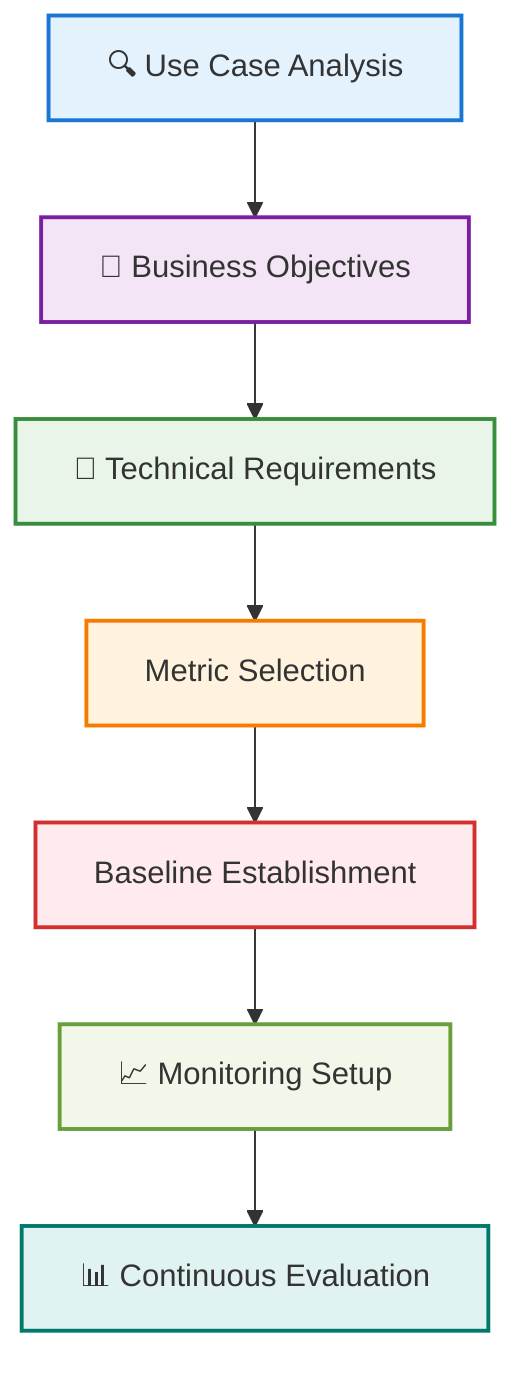 %% Enhanced performance-metrics_diagram_1.mmd with better fonts and colors
%% Generated by enhance_mermaid_diagrams.py

graph TD
    A["🔍 Use Case Analysis"] --> B["💼 Business Objectives"]
    B --> C["🔧 Technical Requirements"]
    C --> D["Metric Selection"]
    D --> E["Baseline Establishment"]
    E --> F["📈 Monitoring Setup"]
    F --> G["📊 Continuous Evaluation"]
    
    style A fill:#e3f2fd,stroke:#1976d2,stroke-width:2px
    style B fill:#f3e5f5,stroke:#7b1fa2,stroke-width:2px
    style C fill:#e8f5e8,stroke:#388e3c,stroke-width:2px
    style D fill:#fff3e0,stroke:#f57c00,stroke-width:2px
    style E fill:#ffebee,stroke:#d32f2f,stroke-width:2px
    style F fill:#f1f8e9,stroke:#689f38,stroke-width:2px
    style G fill:#e0f2f1,stroke:#00796b,stroke-width:2px

classDef primary fill:#e8f4fd,stroke:#1976d2,stroke-width:3px,color:#0d47a1,font-size:14px,font-weight:bold
classDef secondary fill:#f3e5f5,stroke:#7b1fa2,stroke-width:3px,color:#4a148c,font-size:13px,font-weight:bold
classDef success fill:#e8f5e8,stroke:#388e3c,stroke-width:3px,color:#1b5e20,font-size:13px,font-weight:bold
classDef warning fill:#fff3e0,stroke:#f57c00,stroke-width:3px,color:#e65100,font-size:13px,font-weight:bold
classDef danger fill:#ffebee,stroke:#c62828,stroke-width:3px,color:#b71c1c,font-size:13px,font-weight:bold
classDef info fill:#e0f2f1,stroke:#00695c,stroke-width:3px,color:#004d40,font-size:13px,font-weight:bold
classDef light fill:#fff8e1,stroke:#fbc02d,stroke-width:3px,color:#f57f17,font-size:13px,font-weight:bold